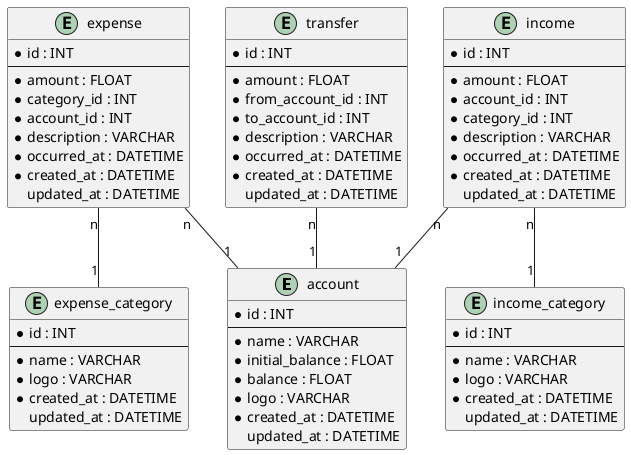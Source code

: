 @startuml erd

entity account {
    * id : INT
    --
    * name : VARCHAR
    * initial_balance : FLOAT
    * balance : FLOAT
    * logo : VARCHAR
    * created_at : DATETIME
    updated_at : DATETIME
}

entity expense_category {
    * id : INT
    --
    * name : VARCHAR
    * logo : VARCHAR
    * created_at : DATETIME
    updated_at : DATETIME
}

entity income_category {
    * id : INT
    --
    * name : VARCHAR
    * logo : VARCHAR
    * created_at : DATETIME
    updated_at : DATETIME
}

entity expense {
    * id : INT
    --
    * amount : FLOAT
    * category_id : INT
    * account_id : INT
    * description : VARCHAR
    * occurred_at : DATETIME
    * created_at : DATETIME
    updated_at : DATETIME
}

entity income {
    * id : INT
    --
    * amount : FLOAT
    * account_id : INT
    * category_id : INT
    * description : VARCHAR
    * occurred_at : DATETIME
    * created_at : DATETIME
    updated_at : DATETIME
}

entity transfer {
    * id : INT
    --
    * amount : FLOAT
    * from_account_id : INT
    * to_account_id : INT
    * description : VARCHAR
    * occurred_at : DATETIME
    * created_at : DATETIME
    updated_at : DATETIME
}

expense "n" -- "1" account
expense "n" -- "1" expense_category

income "n" -- "1" account
income "n" -- "1" income_category

transfer "n" -- "1" account

@enduml
